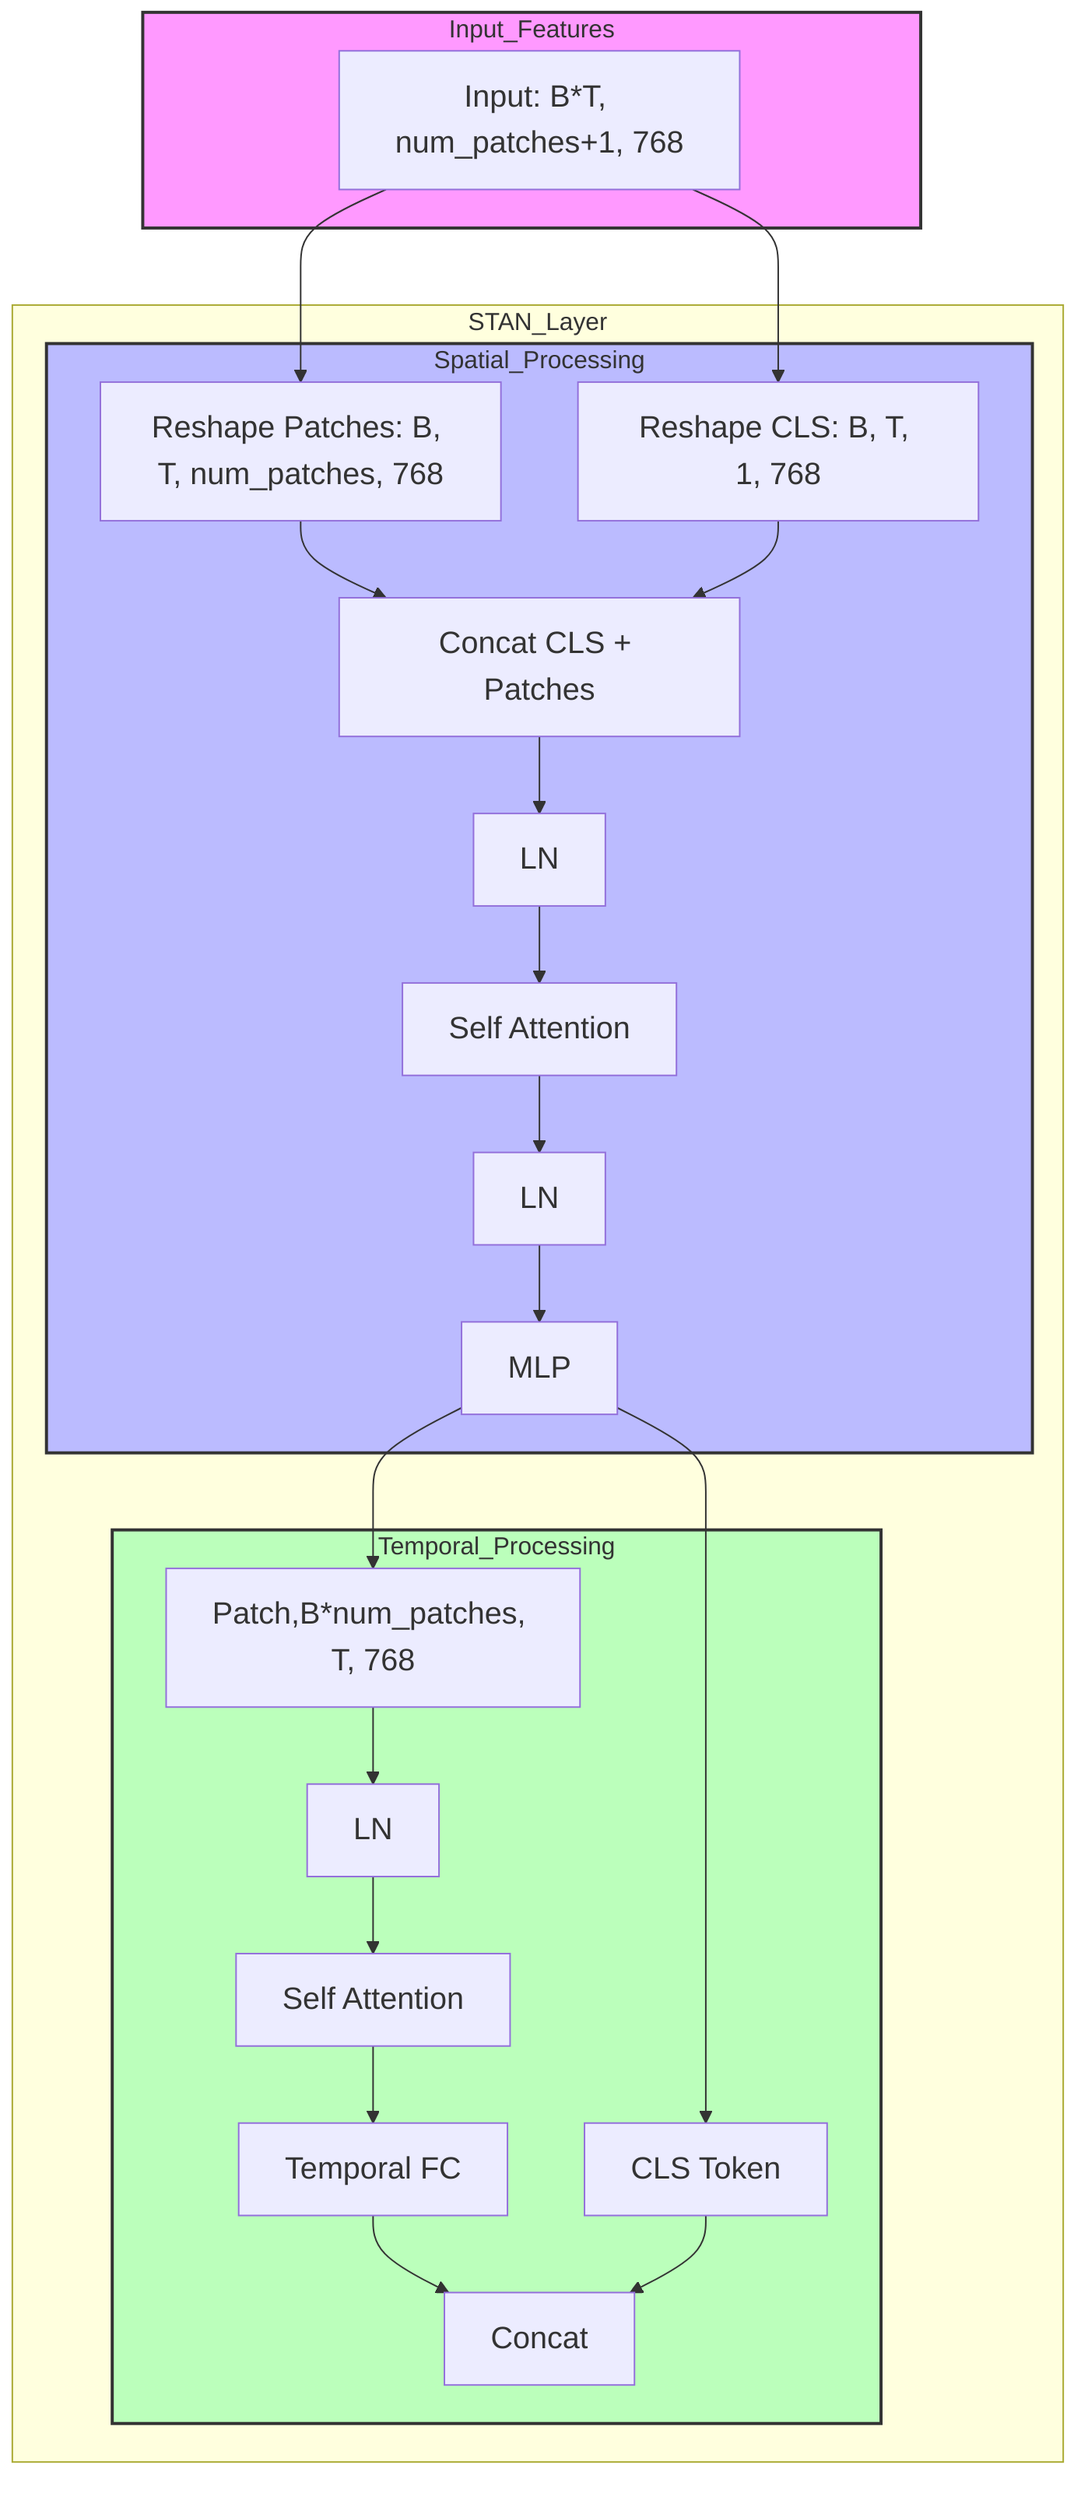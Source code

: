 graph TD
    subgraph Input_Features
        A[Input: B*T, num_patches+1, 768]
    end

    subgraph STAN_Layer
        subgraph Spatial_Processing
            A --> C1[Reshape CLS: B, T, 1, 768]
            A --> C4[Reshape Patches: B, T, num_patches, 768]
            C4 --> C5[Concat CLS + Patches]
            C1 --> C5[Concat CLS + Patches]
            C5 --> C6[LN]
            C6 --> C7[Self Attention]
            C7 --> C9[LN]
            C9 --> C11[MLP]
        end

        subgraph Temporal_Processing
            C11 --> D2[CLS Token]
            C11 --> D3[Patch,B*num_patches, T, 768]
            D3 --> D5[LN]
            D5 --> D6[Self Attention]
            D6 --> D7[Temporal FC]
            D7 --> D10[Concat]
            D2 --> D10[Concat]
        end
    end


    style Input_Features fill:#f9f,stroke:#333,stroke-width:2px
    style Spatial_Processing fill:#bbf,stroke:#333,stroke-width:2px
    style Temporal_Processing fill:#bfb,stroke:#333,stroke-width:2px
    
    %% 只设置字体大小
    classDef default font-size:20px